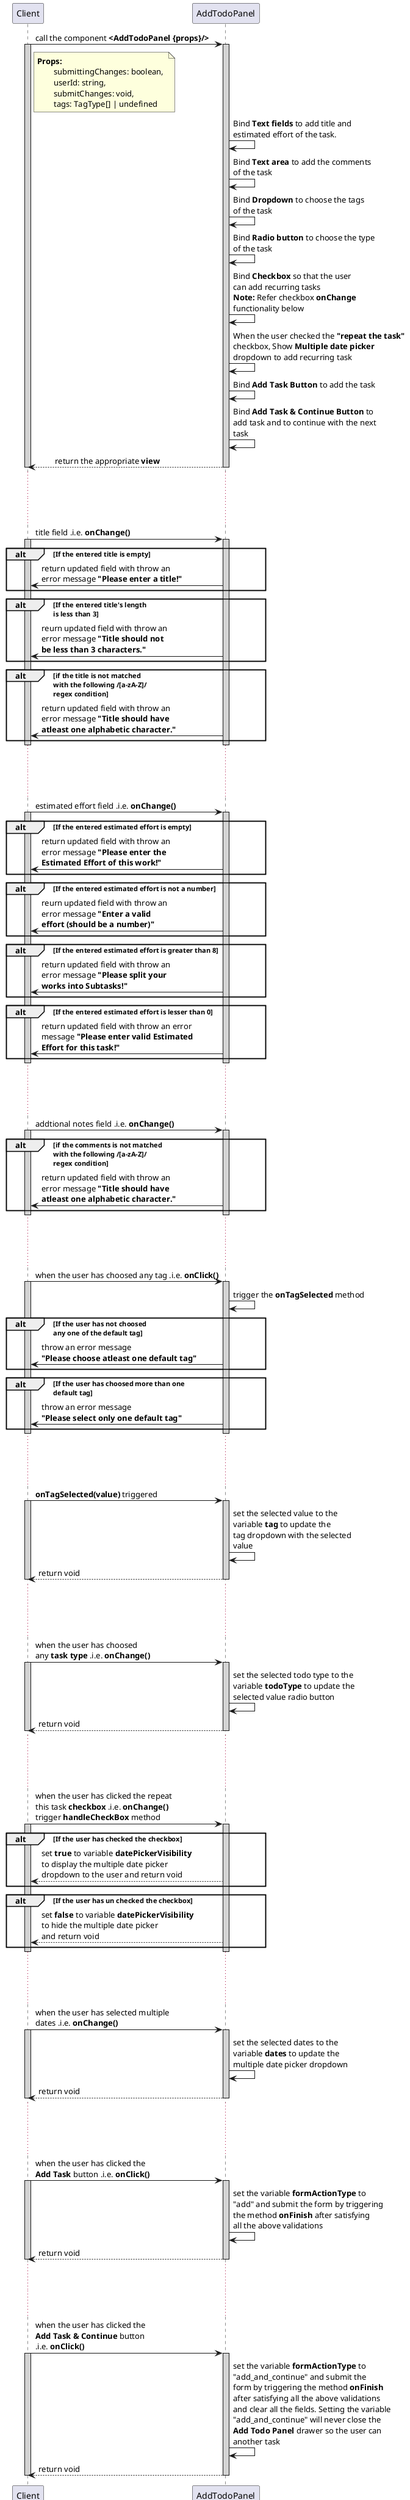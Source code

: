 @startuml AddTodoPanel
participant Client
participant AddTodoPanel

Client -> AddTodoPanel : call the component **<AddTodoPanel {props}/>**
activate Client #D3D3D3
activate AddTodoPanel #D3D3D3

note right of Client:**Props:** \n\tsubmittingChanges: boolean, \n\tuserId: string, \n\tsubmitChanges: void, \n\ttags: TagType[] | undefined

AddTodoPanel -> AddTodoPanel : Bind **Text fields** to add title and \nestimated effort of the task.
AddTodoPanel -> AddTodoPanel : Bind **Text area** to add the comments \nof the task
AddTodoPanel -> AddTodoPanel : Bind **Dropdown** to choose the tags \nof the task
AddTodoPanel -> AddTodoPanel : Bind **Radio button** to choose the type \nof the task
AddTodoPanel -> AddTodoPanel : Bind **Checkbox** so that the user \ncan add recurring tasks \n**Note:** Refer checkbox **onChange** \nfunctionality below
AddTodoPanel -> AddTodoPanel : When the user checked the **"repeat the task"** \ncheckbox, Show **Multiple date picker** \ndropdown to add recurring task
AddTodoPanel -> AddTodoPanel : Bind **Add Task Button** to add the task
AddTodoPanel -> AddTodoPanel : Bind **Add Task & Continue Button** to \nadd task and to continue with the next \ntask

Client <-- AddTodoPanel : \treturn the appropriate **view**
deactivate AddTodoPanel
deactivate Client

... ...

... ...

Client -> AddTodoPanel : title field .i.e. **onChange()**
activate Client #D3D3D3
activate AddTodoPanel #D3D3D3

alt If the entered title is empty
    AddTodoPanel -> Client : return updated field with throw an \nerror message **"Please enter a title!"** 
end

alt If the entered title's length \nis less than 3
    AddTodoPanel -> Client : reurn updated field with throw an \nerror message **"Title should not** \n**be less than 3 characters."** 
end

alt if the title is not matched \nwith the following /[a-zA-Z]/ \nregex condition
    AddTodoPanel -> Client : return updated field with throw an \nerror message **"Title should have** \n**atleast one alphabetic character."** 
end

deactivate AddTodoPanel
deactivate Client

... ...

... ...

Client -> AddTodoPanel : estimated effort field .i.e. **onChange()**
activate Client #D3D3D3
activate AddTodoPanel #D3D3D3

alt If the entered estimated effort is empty
    AddTodoPanel -> Client : return updated field with throw an \nerror message **"Please enter the** \n**Estimated Effort of this work!"** 
end

alt If the entered estimated effort is not a number
    AddTodoPanel -> Client : reurn updated field with throw an \nerror message **"Enter a valid** \n**effort (should be a number)"** 
end

alt If the entered estimated effort is greater than 8
    AddTodoPanel -> Client : return updated field with throw an \nerror message **"Please split your** \n**works into Subtasks!"** 
end

alt If the entered estimated effort is lesser than 0 
    AddTodoPanel -> Client : return updated field with throw an error \nmessage **"Please enter valid Estimated** \n**Effort for this task!"** 
end
deactivate AddTodoPanel
deactivate Client

... ...

... ...

Client -> AddTodoPanel : addtional notes field .i.e. **onChange()**
activate Client #D3D3D3
activate AddTodoPanel #D3D3D3

alt if the comments is not matched \nwith the following /[a-zA-Z]/ \nregex condition
    AddTodoPanel -> Client : return updated field with throw an \nerror message **"Title should have** \n**atleast one alphabetic character."** 
end

deactivate AddTodoPanel
deactivate Client

... ...

... ...

Client -> AddTodoPanel : when the user has choosed any tag .i.e. **onClick()**
activate Client #D3D3D3
activate AddTodoPanel #D3D3D3

AddTodoPanel -> AddTodoPanel: trigger the **onTagSelected** method

alt If the user has not choosed \nany one of the default tag
    AddTodoPanel -> Client : throw an error message \n**"Please choose atleast one default tag"** 
end

alt If the user has choosed more than one \ndefault tag
    AddTodoPanel -> Client : throw an error message \n**"Please select only one default tag"** 
end

deactivate AddTodoPanel
deactivate Client

... ...

... ...

Client -> AddTodoPanel : **onTagSelected(value)** triggered
activate Client #D3D3D3
activate AddTodoPanel #D3D3D3

AddTodoPanel -> AddTodoPanel : set the selected value to the \nvariable **tag** to update the \ntag dropdown with the selected \nvalue
AddTodoPanel --> Client: return void

deactivate AddTodoPanel
deactivate Client

... ...

... ...

Client -> AddTodoPanel : when the user has choosed \nany **task type** .i.e. **onChange()**
activate Client #D3D3D3
activate AddTodoPanel #D3D3D3

AddTodoPanel -> AddTodoPanel : set the selected todo type to the \nvariable **todoType** to update the \nselected value radio button
AddTodoPanel --> Client: return void

deactivate AddTodoPanel
deactivate Client

... ...

... ...

Client -> AddTodoPanel : when the user has clicked the repeat \nthis task **checkbox** .i.e. **onChange()** \ntrigger **handleCheckBox** method
activate Client #D3D3D3
activate AddTodoPanel #D3D3D3

alt If the user has checked the checkbox
    AddTodoPanel --> Client : set **true** to variable **datePickerVisibility** \nto display the multiple date picker \ndropdown to the user and return void
end

alt If the user has un checked the checkbox
    AddTodoPanel --> Client : set **false** to variable **datePickerVisibility** \nto hide the multiple date picker \nand return void
end

deactivate AddTodoPanel
deactivate Client

... ...

... ...

Client -> AddTodoPanel : when the user has selected multiple \ndates .i.e. **onChange()**
activate Client #D3D3D3
activate AddTodoPanel #D3D3D3

AddTodoPanel -> AddTodoPanel : set the selected dates to the \nvariable **dates** to update the \nmultiple date picker dropdown
AddTodoPanel --> Client: return void

deactivate AddTodoPanel
deactivate Client

... ...

... ...

Client -> AddTodoPanel : when the user has clicked the \n**Add Task** button .i.e. **onClick()**
activate Client #D3D3D3
activate AddTodoPanel #D3D3D3

AddTodoPanel -> AddTodoPanel : set the variable **formActionType** to \n"add" and submit the form by triggering \nthe method **onFinish** after satisfying \nall the above validations
AddTodoPanel --> Client: return void

deactivate AddTodoPanel
deactivate Client

... ...

... ...

Client -> AddTodoPanel : when the user has clicked the \n**Add Task & Continue** button \n.i.e. **onClick()**
activate Client #D3D3D3
activate AddTodoPanel #D3D3D3

AddTodoPanel -> AddTodoPanel : set the variable **formActionType** to \n"add_and_continue" and submit the \nform by triggering the method **onFinish** \nafter satisfying all the above validations \nand clear all the fields. Setting the variable \n"add_and_continue" will never close the \n**Add Todo Panel** drawer so the user can \nanother task
AddTodoPanel --> Client: return void

deactivate AddTodoPanel
deactivate Client
@enduml